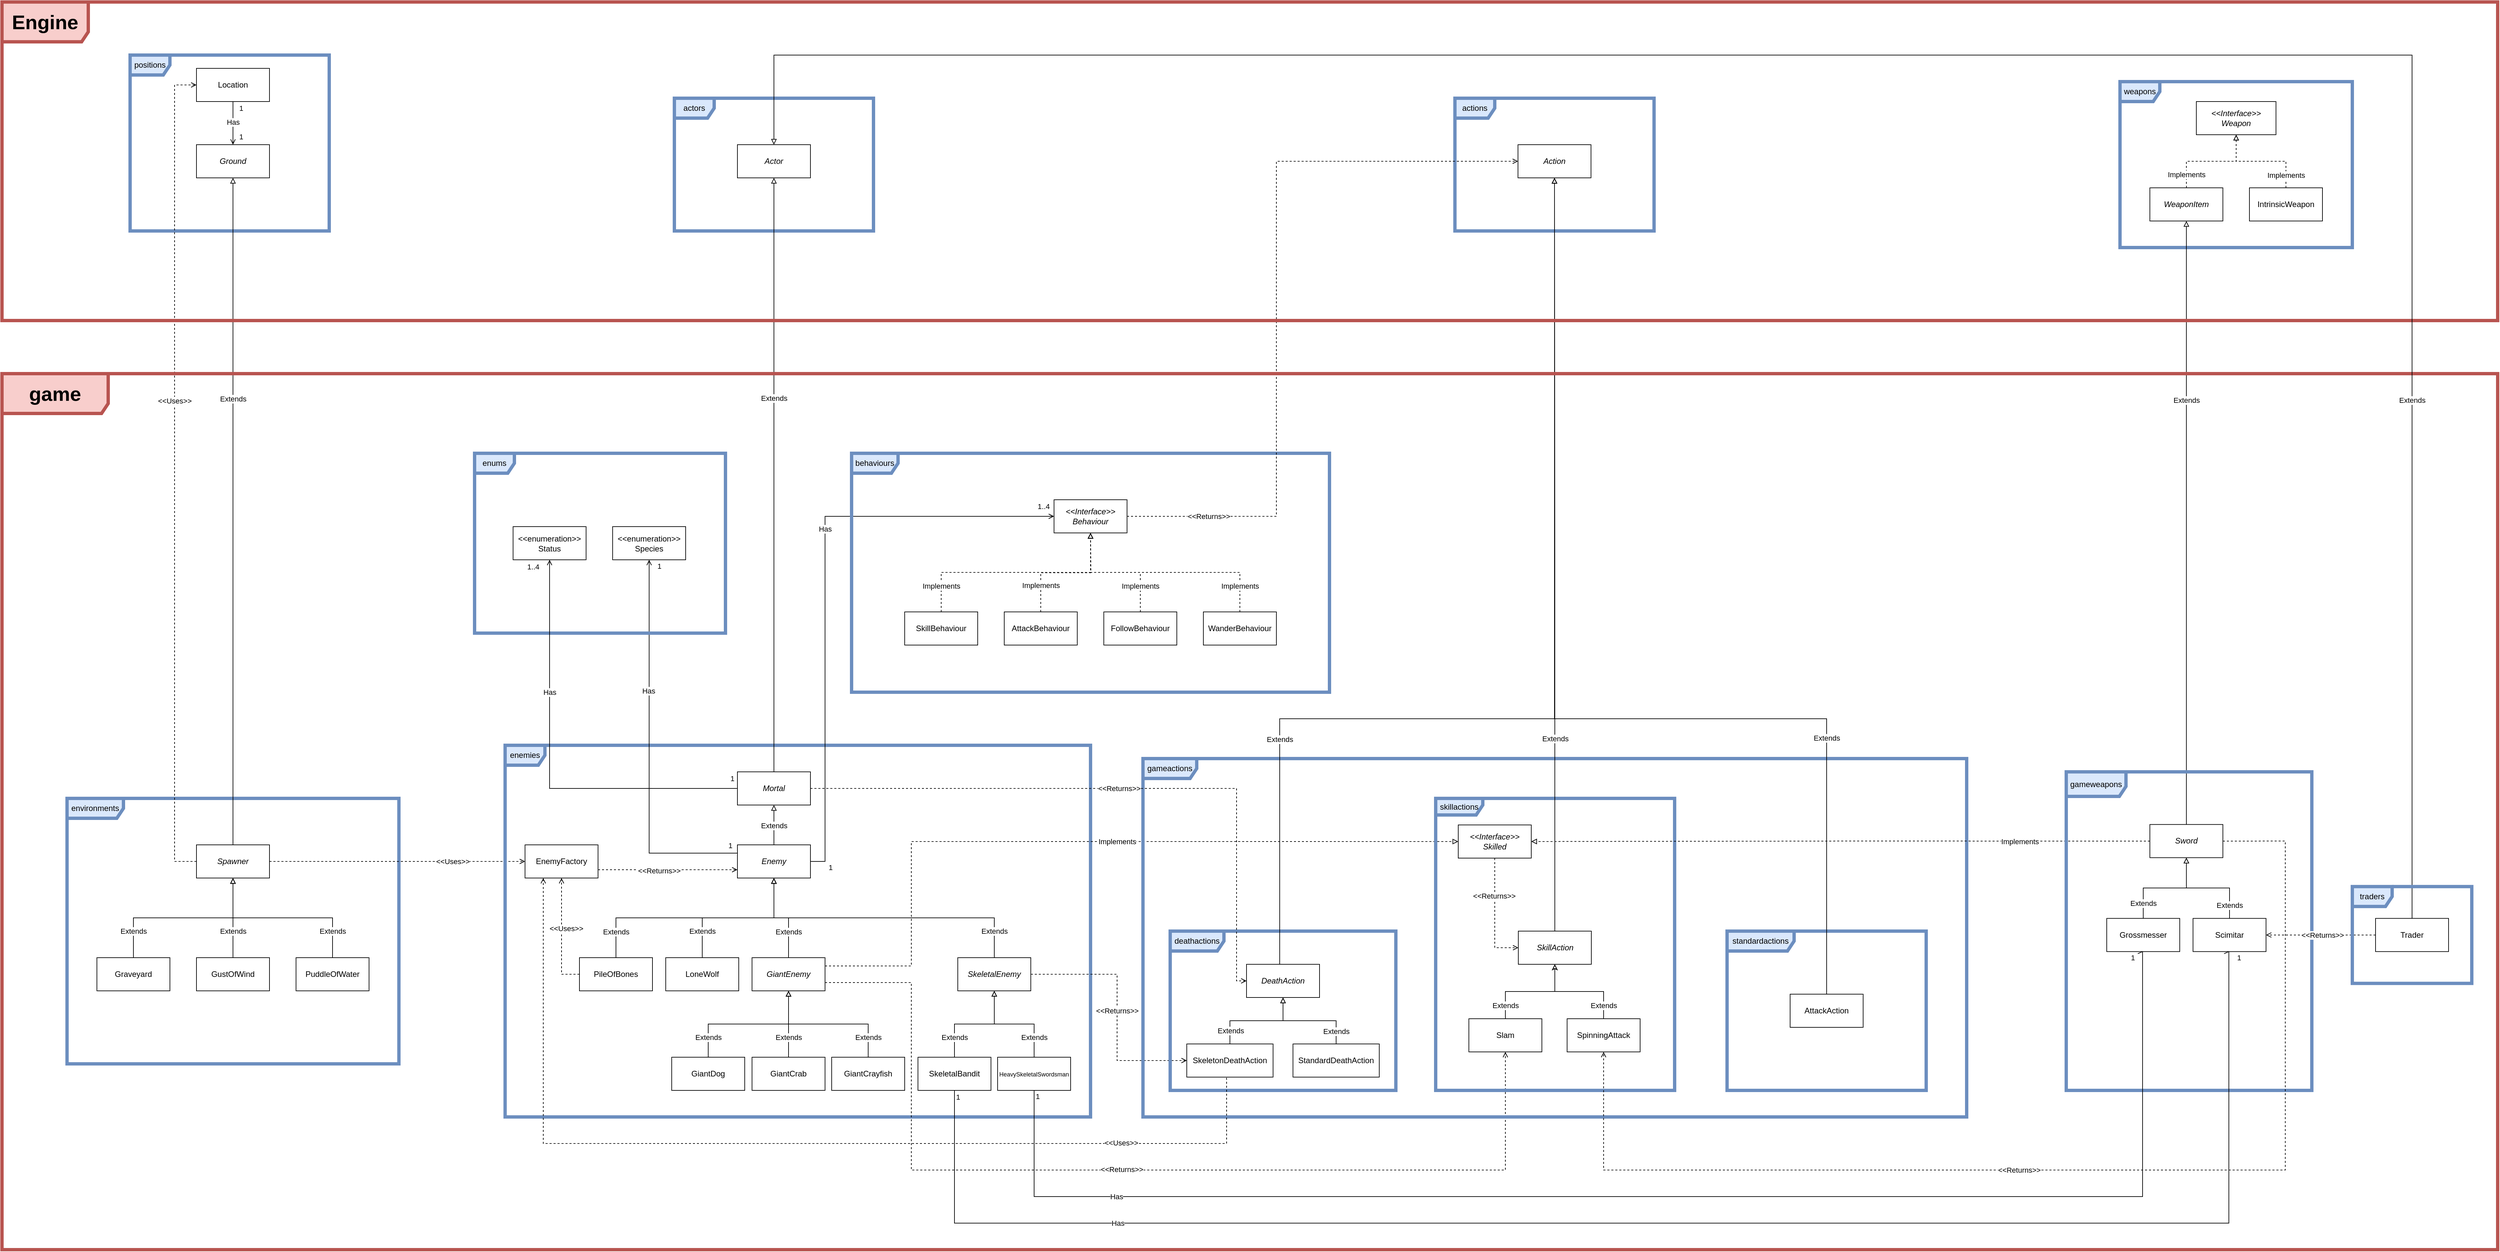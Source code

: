 <mxfile version="21.1.5" type="device">
  <diagram name="Page-1" id="rDroMqvgq4sp8sMrG8O2">
    <mxGraphModel dx="1836" dy="2000" grid="1" gridSize="10" guides="1" tooltips="1" connect="1" arrows="1" fold="1" page="1" pageScale="1" pageWidth="850" pageHeight="1100" math="0" shadow="0">
      <root>
        <mxCell id="0" />
        <mxCell id="1" parent="0" />
        <mxCell id="DVrZE9xDPVvh2_FHzCL8-2" value="positions" style="shape=umlFrame;whiteSpace=wrap;html=1;pointerEvents=0;fillColor=#dae8fc;strokeColor=#6c8ebf;strokeWidth=5;" parent="1" vertex="1">
          <mxGeometry x="353" y="-320" width="300" height="265" as="geometry" />
        </mxCell>
        <mxCell id="DVrZE9xDPVvh2_FHzCL8-3" value="&lt;i&gt;Ground&lt;/i&gt;" style="html=1;whiteSpace=wrap;" parent="1" vertex="1">
          <mxGeometry x="453" y="-185" width="110" height="50" as="geometry" />
        </mxCell>
        <mxCell id="DVrZE9xDPVvh2_FHzCL8-4" value="environments" style="shape=umlFrame;whiteSpace=wrap;html=1;pointerEvents=0;width=85;height=30;fillColor=#dae8fc;strokeColor=#6c8ebf;strokeWidth=5;" parent="1" vertex="1">
          <mxGeometry x="258" y="800" width="500" height="400" as="geometry" />
        </mxCell>
        <mxCell id="DVrZE9xDPVvh2_FHzCL8-19" style="edgeStyle=orthogonalEdgeStyle;rounded=0;orthogonalLoop=1;jettySize=auto;html=1;exitX=0.5;exitY=0;exitDx=0;exitDy=0;entryX=0.5;entryY=1;entryDx=0;entryDy=0;endArrow=block;endFill=0;" parent="1" source="DVrZE9xDPVvh2_FHzCL8-6" target="DVrZE9xDPVvh2_FHzCL8-3" edge="1">
          <mxGeometry relative="1" as="geometry" />
        </mxCell>
        <mxCell id="DVrZE9xDPVvh2_FHzCL8-20" value="Extends" style="edgeLabel;html=1;align=center;verticalAlign=middle;resizable=0;points=[];" parent="DVrZE9xDPVvh2_FHzCL8-19" vertex="1" connectable="0">
          <mxGeometry x="-0.098" y="1" relative="1" as="geometry">
            <mxPoint x="1" y="-219" as="offset" />
          </mxGeometry>
        </mxCell>
        <mxCell id="DVrZE9xDPVvh2_FHzCL8-43" style="edgeStyle=orthogonalEdgeStyle;rounded=0;orthogonalLoop=1;jettySize=auto;html=1;exitX=1;exitY=0.5;exitDx=0;exitDy=0;entryX=0;entryY=0.5;entryDx=0;entryDy=0;dashed=1;endArrow=open;endFill=0;" parent="1" source="DVrZE9xDPVvh2_FHzCL8-6" target="DVrZE9xDPVvh2_FHzCL8-41" edge="1">
          <mxGeometry relative="1" as="geometry" />
        </mxCell>
        <mxCell id="DVrZE9xDPVvh2_FHzCL8-48" value="&amp;lt;&amp;lt;Uses&amp;gt;&amp;gt;" style="edgeLabel;html=1;align=center;verticalAlign=middle;resizable=0;points=[];" parent="DVrZE9xDPVvh2_FHzCL8-43" vertex="1" connectable="0">
          <mxGeometry x="0.383" y="2" relative="1" as="geometry">
            <mxPoint x="10" y="2" as="offset" />
          </mxGeometry>
        </mxCell>
        <mxCell id="nA44q0fjmFgXWdIEp-3O-10" style="edgeStyle=orthogonalEdgeStyle;rounded=0;orthogonalLoop=1;jettySize=auto;html=1;exitX=0;exitY=0.5;exitDx=0;exitDy=0;entryX=0;entryY=0.5;entryDx=0;entryDy=0;dashed=1;endArrow=open;endFill=0;" parent="1" source="DVrZE9xDPVvh2_FHzCL8-6" target="nA44q0fjmFgXWdIEp-3O-5" edge="1">
          <mxGeometry relative="1" as="geometry">
            <Array as="points">
              <mxPoint x="420" y="895" />
              <mxPoint x="420" y="-275" />
            </Array>
          </mxGeometry>
        </mxCell>
        <mxCell id="nA44q0fjmFgXWdIEp-3O-11" value="&amp;lt;&amp;lt;Uses&amp;gt;&amp;gt;" style="edgeLabel;html=1;align=center;verticalAlign=middle;resizable=0;points=[];" parent="nA44q0fjmFgXWdIEp-3O-10" vertex="1" connectable="0">
          <mxGeometry x="0.177" y="-3" relative="1" as="geometry">
            <mxPoint x="-3" as="offset" />
          </mxGeometry>
        </mxCell>
        <mxCell id="DVrZE9xDPVvh2_FHzCL8-6" value="&lt;i&gt;Spawner&lt;/i&gt;" style="html=1;whiteSpace=wrap;" parent="1" vertex="1">
          <mxGeometry x="453" y="870" width="110" height="50" as="geometry" />
        </mxCell>
        <mxCell id="DVrZE9xDPVvh2_FHzCL8-13" style="edgeStyle=orthogonalEdgeStyle;rounded=0;orthogonalLoop=1;jettySize=auto;html=1;exitX=0.5;exitY=0;exitDx=0;exitDy=0;entryX=0.5;entryY=1;entryDx=0;entryDy=0;endArrow=block;endFill=0;" parent="1" source="DVrZE9xDPVvh2_FHzCL8-7" target="DVrZE9xDPVvh2_FHzCL8-6" edge="1">
          <mxGeometry relative="1" as="geometry" />
        </mxCell>
        <mxCell id="DVrZE9xDPVvh2_FHzCL8-16" value="Extends" style="edgeLabel;html=1;align=center;verticalAlign=middle;resizable=0;points=[];" parent="DVrZE9xDPVvh2_FHzCL8-13" vertex="1" connectable="0">
          <mxGeometry x="-0.703" relative="1" as="geometry">
            <mxPoint y="-22" as="offset" />
          </mxGeometry>
        </mxCell>
        <mxCell id="DVrZE9xDPVvh2_FHzCL8-7" value="GustOfWind" style="html=1;whiteSpace=wrap;" parent="1" vertex="1">
          <mxGeometry x="453" y="1040" width="110" height="50" as="geometry" />
        </mxCell>
        <mxCell id="DVrZE9xDPVvh2_FHzCL8-14" style="edgeStyle=orthogonalEdgeStyle;rounded=0;orthogonalLoop=1;jettySize=auto;html=1;exitX=0.5;exitY=0;exitDx=0;exitDy=0;entryX=0.5;entryY=1;entryDx=0;entryDy=0;endArrow=block;endFill=0;" parent="1" source="DVrZE9xDPVvh2_FHzCL8-8" target="DVrZE9xDPVvh2_FHzCL8-6" edge="1">
          <mxGeometry relative="1" as="geometry" />
        </mxCell>
        <mxCell id="DVrZE9xDPVvh2_FHzCL8-17" value="Extends" style="edgeLabel;html=1;align=center;verticalAlign=middle;resizable=0;points=[];" parent="DVrZE9xDPVvh2_FHzCL8-14" vertex="1" connectable="0">
          <mxGeometry x="-0.868" y="-1" relative="1" as="geometry">
            <mxPoint x="-1" y="-22" as="offset" />
          </mxGeometry>
        </mxCell>
        <mxCell id="DVrZE9xDPVvh2_FHzCL8-8" value="PuddleOfWater" style="html=1;whiteSpace=wrap;" parent="1" vertex="1">
          <mxGeometry x="603" y="1040" width="110" height="50" as="geometry" />
        </mxCell>
        <mxCell id="DVrZE9xDPVvh2_FHzCL8-12" style="edgeStyle=orthogonalEdgeStyle;rounded=0;orthogonalLoop=1;jettySize=auto;html=1;exitX=0.5;exitY=0;exitDx=0;exitDy=0;entryX=0.5;entryY=1;entryDx=0;entryDy=0;endArrow=block;endFill=0;" parent="1" source="DVrZE9xDPVvh2_FHzCL8-9" target="DVrZE9xDPVvh2_FHzCL8-6" edge="1">
          <mxGeometry relative="1" as="geometry" />
        </mxCell>
        <mxCell id="DVrZE9xDPVvh2_FHzCL8-18" value="Extends" style="edgeLabel;html=1;align=center;verticalAlign=middle;resizable=0;points=[];" parent="DVrZE9xDPVvh2_FHzCL8-12" vertex="1" connectable="0">
          <mxGeometry x="-0.885" y="2" relative="1" as="geometry">
            <mxPoint x="2" y="-25" as="offset" />
          </mxGeometry>
        </mxCell>
        <mxCell id="DVrZE9xDPVvh2_FHzCL8-9" value="Graveyard" style="html=1;whiteSpace=wrap;" parent="1" vertex="1">
          <mxGeometry x="303" y="1040" width="110" height="50" as="geometry" />
        </mxCell>
        <mxCell id="DVrZE9xDPVvh2_FHzCL8-21" value="actors" style="shape=umlFrame;whiteSpace=wrap;html=1;pointerEvents=0;fillColor=#dae8fc;strokeColor=#6c8ebf;strokeWidth=5;" parent="1" vertex="1">
          <mxGeometry x="1173" y="-255" width="300" height="200" as="geometry" />
        </mxCell>
        <mxCell id="DVrZE9xDPVvh2_FHzCL8-22" value="&lt;i&gt;Actor&lt;/i&gt;" style="html=1;whiteSpace=wrap;" parent="1" vertex="1">
          <mxGeometry x="1268" y="-185" width="110" height="50" as="geometry" />
        </mxCell>
        <mxCell id="DVrZE9xDPVvh2_FHzCL8-23" value="enemies" style="shape=umlFrame;whiteSpace=wrap;html=1;pointerEvents=0;fillColor=#dae8fc;strokeColor=#6c8ebf;strokeWidth=5;" parent="1" vertex="1">
          <mxGeometry x="918" y="720" width="882" height="560" as="geometry" />
        </mxCell>
        <mxCell id="DVrZE9xDPVvh2_FHzCL8-39" style="edgeStyle=orthogonalEdgeStyle;rounded=0;orthogonalLoop=1;jettySize=auto;html=1;exitX=0.5;exitY=0;exitDx=0;exitDy=0;entryX=0.5;entryY=1;entryDx=0;entryDy=0;endArrow=block;endFill=0;" parent="1" source="SioX63HxhcE3thEykoqD-6" target="DVrZE9xDPVvh2_FHzCL8-22" edge="1">
          <mxGeometry relative="1" as="geometry" />
        </mxCell>
        <mxCell id="DVrZE9xDPVvh2_FHzCL8-40" value="Extends" style="edgeLabel;html=1;align=center;verticalAlign=middle;resizable=0;points=[];" parent="DVrZE9xDPVvh2_FHzCL8-39" vertex="1" connectable="0">
          <mxGeometry x="-0.083" y="-1" relative="1" as="geometry">
            <mxPoint x="-1" y="-153" as="offset" />
          </mxGeometry>
        </mxCell>
        <mxCell id="DVrZE9xDPVvh2_FHzCL8-74" style="edgeStyle=orthogonalEdgeStyle;rounded=0;orthogonalLoop=1;jettySize=auto;html=1;exitX=1;exitY=0.5;exitDx=0;exitDy=0;entryX=0;entryY=0.5;entryDx=0;entryDy=0;endArrow=open;endFill=0;" parent="1" source="DVrZE9xDPVvh2_FHzCL8-24" target="DVrZE9xDPVvh2_FHzCL8-62" edge="1">
          <mxGeometry relative="1" as="geometry">
            <Array as="points">
              <mxPoint x="1400" y="895" />
              <mxPoint x="1400" y="375" />
            </Array>
          </mxGeometry>
        </mxCell>
        <mxCell id="DVrZE9xDPVvh2_FHzCL8-75" value="Has" style="edgeLabel;html=1;align=center;verticalAlign=middle;resizable=0;points=[];" parent="DVrZE9xDPVvh2_FHzCL8-74" vertex="1" connectable="0">
          <mxGeometry x="0.185" y="2" relative="1" as="geometry">
            <mxPoint x="2" y="2" as="offset" />
          </mxGeometry>
        </mxCell>
        <mxCell id="DVrZE9xDPVvh2_FHzCL8-76" value="1" style="edgeLabel;html=1;align=center;verticalAlign=middle;resizable=0;points=[];" parent="DVrZE9xDPVvh2_FHzCL8-74" vertex="1" connectable="0">
          <mxGeometry x="-0.955" relative="1" as="geometry">
            <mxPoint x="10" y="9" as="offset" />
          </mxGeometry>
        </mxCell>
        <mxCell id="DVrZE9xDPVvh2_FHzCL8-77" value="1..4" style="edgeLabel;html=1;align=center;verticalAlign=middle;resizable=0;points=[];" parent="DVrZE9xDPVvh2_FHzCL8-74" vertex="1" connectable="0">
          <mxGeometry x="0.931" relative="1" as="geometry">
            <mxPoint x="14" y="-15" as="offset" />
          </mxGeometry>
        </mxCell>
        <mxCell id="SioX63HxhcE3thEykoqD-9" style="edgeStyle=orthogonalEdgeStyle;rounded=0;orthogonalLoop=1;jettySize=auto;html=1;exitX=0.5;exitY=0;exitDx=0;exitDy=0;entryX=0.5;entryY=1;entryDx=0;entryDy=0;endArrow=block;endFill=0;" edge="1" parent="1" source="DVrZE9xDPVvh2_FHzCL8-24" target="SioX63HxhcE3thEykoqD-6">
          <mxGeometry relative="1" as="geometry" />
        </mxCell>
        <mxCell id="SioX63HxhcE3thEykoqD-10" value="Extends" style="edgeLabel;html=1;align=center;verticalAlign=middle;resizable=0;points=[];" vertex="1" connectable="0" parent="SioX63HxhcE3thEykoqD-9">
          <mxGeometry x="-0.287" y="1" relative="1" as="geometry">
            <mxPoint x="1" y="-8" as="offset" />
          </mxGeometry>
        </mxCell>
        <mxCell id="SioX63HxhcE3thEykoqD-12" style="edgeStyle=orthogonalEdgeStyle;rounded=0;orthogonalLoop=1;jettySize=auto;html=1;exitX=0;exitY=0.25;exitDx=0;exitDy=0;entryX=0.5;entryY=1;entryDx=0;entryDy=0;endArrow=open;endFill=0;" edge="1" parent="1" source="DVrZE9xDPVvh2_FHzCL8-24" target="DVrZE9xDPVvh2_FHzCL8-150">
          <mxGeometry relative="1" as="geometry" />
        </mxCell>
        <mxCell id="SioX63HxhcE3thEykoqD-14" value="Has" style="edgeLabel;html=1;align=center;verticalAlign=middle;resizable=0;points=[];" vertex="1" connectable="0" parent="SioX63HxhcE3thEykoqD-12">
          <mxGeometry x="0.313" y="1" relative="1" as="geometry">
            <mxPoint as="offset" />
          </mxGeometry>
        </mxCell>
        <mxCell id="SioX63HxhcE3thEykoqD-18" value="1" style="edgeLabel;html=1;align=center;verticalAlign=middle;resizable=0;points=[];" vertex="1" connectable="0" parent="SioX63HxhcE3thEykoqD-12">
          <mxGeometry x="-0.962" y="-2" relative="1" as="geometry">
            <mxPoint y="-10" as="offset" />
          </mxGeometry>
        </mxCell>
        <mxCell id="SioX63HxhcE3thEykoqD-23" value="1" style="edgeLabel;html=1;align=center;verticalAlign=middle;resizable=0;points=[];" vertex="1" connectable="0" parent="SioX63HxhcE3thEykoqD-12">
          <mxGeometry x="0.957" y="-1" relative="1" as="geometry">
            <mxPoint x="14" y="-3" as="offset" />
          </mxGeometry>
        </mxCell>
        <mxCell id="DVrZE9xDPVvh2_FHzCL8-24" value="&lt;i&gt;Enemy&lt;/i&gt;" style="html=1;whiteSpace=wrap;" parent="1" vertex="1">
          <mxGeometry x="1268" y="870" width="110" height="50" as="geometry" />
        </mxCell>
        <mxCell id="DVrZE9xDPVvh2_FHzCL8-33" style="edgeStyle=orthogonalEdgeStyle;rounded=0;orthogonalLoop=1;jettySize=auto;html=1;exitX=0.5;exitY=0;exitDx=0;exitDy=0;endArrow=block;endFill=0;" parent="1" source="DVrZE9xDPVvh2_FHzCL8-25" target="DVrZE9xDPVvh2_FHzCL8-24" edge="1">
          <mxGeometry relative="1" as="geometry" />
        </mxCell>
        <mxCell id="DVrZE9xDPVvh2_FHzCL8-37" value="Extends" style="edgeLabel;html=1;align=center;verticalAlign=middle;resizable=0;points=[];" parent="DVrZE9xDPVvh2_FHzCL8-33" vertex="1" connectable="0">
          <mxGeometry x="-0.864" y="-1" relative="1" as="geometry">
            <mxPoint x="-1" y="-30" as="offset" />
          </mxGeometry>
        </mxCell>
        <mxCell id="DVrZE9xDPVvh2_FHzCL8-118" style="edgeStyle=orthogonalEdgeStyle;rounded=0;orthogonalLoop=1;jettySize=auto;html=1;endArrow=open;endFill=0;dashed=1;entryX=0.5;entryY=1;entryDx=0;entryDy=0;exitX=1;exitY=0.75;exitDx=0;exitDy=0;" parent="1" source="DVrZE9xDPVvh2_FHzCL8-25" target="DVrZE9xDPVvh2_FHzCL8-102" edge="1">
          <mxGeometry relative="1" as="geometry">
            <Array as="points">
              <mxPoint x="1530" y="1078" />
              <mxPoint x="1530" y="1360" />
              <mxPoint x="2425" y="1360" />
            </Array>
            <mxPoint x="1420" y="1065" as="sourcePoint" />
          </mxGeometry>
        </mxCell>
        <mxCell id="DVrZE9xDPVvh2_FHzCL8-119" value="&amp;lt;&amp;lt;Returns&amp;gt;&amp;gt;" style="edgeLabel;html=1;align=center;verticalAlign=middle;resizable=0;points=[];" parent="DVrZE9xDPVvh2_FHzCL8-118" vertex="1" connectable="0">
          <mxGeometry x="-0.12" y="-3" relative="1" as="geometry">
            <mxPoint x="76" y="-4" as="offset" />
          </mxGeometry>
        </mxCell>
        <mxCell id="GvI2FiEt4xrr71h0F2b2-49" style="edgeStyle=orthogonalEdgeStyle;rounded=0;orthogonalLoop=1;jettySize=auto;html=1;exitX=1;exitY=0.25;exitDx=0;exitDy=0;dashed=1;endArrow=block;endFill=0;entryX=0;entryY=0.5;entryDx=0;entryDy=0;" parent="1" source="DVrZE9xDPVvh2_FHzCL8-25" target="nA44q0fjmFgXWdIEp-3O-13" edge="1">
          <mxGeometry relative="1" as="geometry">
            <Array as="points">
              <mxPoint x="1530" y="1053" />
              <mxPoint x="1530" y="865" />
            </Array>
            <mxPoint x="2340" y="860" as="targetPoint" />
          </mxGeometry>
        </mxCell>
        <mxCell id="GvI2FiEt4xrr71h0F2b2-50" value="Implements" style="edgeLabel;html=1;align=center;verticalAlign=middle;resizable=0;points=[];" parent="GvI2FiEt4xrr71h0F2b2-49" vertex="1" connectable="0">
          <mxGeometry x="0.096" y="-3" relative="1" as="geometry">
            <mxPoint x="2" y="-3" as="offset" />
          </mxGeometry>
        </mxCell>
        <mxCell id="DVrZE9xDPVvh2_FHzCL8-25" value="&lt;i&gt;GiantEnemy&lt;/i&gt;" style="html=1;whiteSpace=wrap;" parent="1" vertex="1">
          <mxGeometry x="1290" y="1040" width="110" height="50" as="geometry" />
        </mxCell>
        <mxCell id="DVrZE9xDPVvh2_FHzCL8-34" style="edgeStyle=orthogonalEdgeStyle;rounded=0;orthogonalLoop=1;jettySize=auto;html=1;exitX=0.5;exitY=0;exitDx=0;exitDy=0;entryX=0.5;entryY=1;entryDx=0;entryDy=0;endArrow=block;endFill=0;" parent="1" source="DVrZE9xDPVvh2_FHzCL8-26" target="DVrZE9xDPVvh2_FHzCL8-24" edge="1">
          <mxGeometry relative="1" as="geometry" />
        </mxCell>
        <mxCell id="DVrZE9xDPVvh2_FHzCL8-38" value="Extends" style="edgeLabel;html=1;align=center;verticalAlign=middle;resizable=0;points=[];" parent="DVrZE9xDPVvh2_FHzCL8-34" vertex="1" connectable="0">
          <mxGeometry x="-0.899" y="2" relative="1" as="geometry">
            <mxPoint x="2" y="-17" as="offset" />
          </mxGeometry>
        </mxCell>
        <mxCell id="nA44q0fjmFgXWdIEp-3O-25" style="edgeStyle=orthogonalEdgeStyle;rounded=0;orthogonalLoop=1;jettySize=auto;html=1;exitX=1;exitY=0.5;exitDx=0;exitDy=0;entryX=0;entryY=0.5;entryDx=0;entryDy=0;dashed=1;endArrow=open;endFill=0;" parent="1" source="DVrZE9xDPVvh2_FHzCL8-26" target="DVrZE9xDPVvh2_FHzCL8-107" edge="1">
          <mxGeometry relative="1" as="geometry">
            <Array as="points">
              <mxPoint x="1840" y="1065" />
              <mxPoint x="1840" y="1195" />
            </Array>
          </mxGeometry>
        </mxCell>
        <mxCell id="nA44q0fjmFgXWdIEp-3O-27" value="&amp;lt;&amp;lt;Returns&amp;gt;&amp;gt;" style="edgeLabel;html=1;align=center;verticalAlign=middle;resizable=0;points=[];" parent="nA44q0fjmFgXWdIEp-3O-25" vertex="1" connectable="0">
          <mxGeometry x="-0.063" y="1" relative="1" as="geometry">
            <mxPoint x="-1" y="14" as="offset" />
          </mxGeometry>
        </mxCell>
        <mxCell id="DVrZE9xDPVvh2_FHzCL8-26" value="&lt;i&gt;SkeletalEnemy&lt;/i&gt;" style="html=1;whiteSpace=wrap;" parent="1" vertex="1">
          <mxGeometry x="1600" y="1040" width="110" height="50" as="geometry" />
        </mxCell>
        <mxCell id="DVrZE9xDPVvh2_FHzCL8-32" style="edgeStyle=orthogonalEdgeStyle;rounded=0;orthogonalLoop=1;jettySize=auto;html=1;exitX=0.5;exitY=0;exitDx=0;exitDy=0;endArrow=block;endFill=0;" parent="1" source="DVrZE9xDPVvh2_FHzCL8-27" target="DVrZE9xDPVvh2_FHzCL8-24" edge="1">
          <mxGeometry relative="1" as="geometry" />
        </mxCell>
        <mxCell id="DVrZE9xDPVvh2_FHzCL8-36" value="Extends" style="edgeLabel;html=1;align=center;verticalAlign=middle;resizable=0;points=[];" parent="DVrZE9xDPVvh2_FHzCL8-32" vertex="1" connectable="0">
          <mxGeometry x="-0.888" relative="1" as="geometry">
            <mxPoint y="-27" as="offset" />
          </mxGeometry>
        </mxCell>
        <mxCell id="DVrZE9xDPVvh2_FHzCL8-27" value="LoneWolf" style="html=1;whiteSpace=wrap;" parent="1" vertex="1">
          <mxGeometry x="1160" y="1040" width="110" height="50" as="geometry" />
        </mxCell>
        <mxCell id="DVrZE9xDPVvh2_FHzCL8-31" style="edgeStyle=orthogonalEdgeStyle;rounded=0;orthogonalLoop=1;jettySize=auto;html=1;exitX=0.5;exitY=0;exitDx=0;exitDy=0;entryX=0.5;entryY=1;entryDx=0;entryDy=0;endArrow=block;endFill=0;" parent="1" source="DVrZE9xDPVvh2_FHzCL8-28" target="DVrZE9xDPVvh2_FHzCL8-24" edge="1">
          <mxGeometry relative="1" as="geometry" />
        </mxCell>
        <mxCell id="DVrZE9xDPVvh2_FHzCL8-35" value="Extends" style="edgeLabel;html=1;align=center;verticalAlign=middle;resizable=0;points=[];" parent="DVrZE9xDPVvh2_FHzCL8-31" vertex="1" connectable="0">
          <mxGeometry x="-0.907" y="1" relative="1" as="geometry">
            <mxPoint x="1" y="-23" as="offset" />
          </mxGeometry>
        </mxCell>
        <mxCell id="DVrZE9xDPVvh2_FHzCL8-42" style="edgeStyle=orthogonalEdgeStyle;rounded=0;orthogonalLoop=1;jettySize=auto;html=1;exitX=0;exitY=0.5;exitDx=0;exitDy=0;dashed=1;endArrow=open;endFill=0;" parent="1" source="DVrZE9xDPVvh2_FHzCL8-28" target="DVrZE9xDPVvh2_FHzCL8-41" edge="1">
          <mxGeometry relative="1" as="geometry" />
        </mxCell>
        <mxCell id="DVrZE9xDPVvh2_FHzCL8-46" value="&amp;lt;&amp;lt;Uses&amp;gt;&amp;gt;" style="edgeLabel;html=1;align=center;verticalAlign=middle;resizable=0;points=[];" parent="DVrZE9xDPVvh2_FHzCL8-42" vertex="1" connectable="0">
          <mxGeometry x="0.091" relative="1" as="geometry">
            <mxPoint x="7" y="-2" as="offset" />
          </mxGeometry>
        </mxCell>
        <mxCell id="DVrZE9xDPVvh2_FHzCL8-28" value="PileOfBones" style="html=1;whiteSpace=wrap;" parent="1" vertex="1">
          <mxGeometry x="1030" y="1040" width="110" height="50" as="geometry" />
        </mxCell>
        <mxCell id="DVrZE9xDPVvh2_FHzCL8-44" style="edgeStyle=orthogonalEdgeStyle;rounded=0;orthogonalLoop=1;jettySize=auto;html=1;exitX=1;exitY=0.75;exitDx=0;exitDy=0;entryX=0;entryY=0.75;entryDx=0;entryDy=0;dashed=1;endArrow=open;endFill=0;" parent="1" source="DVrZE9xDPVvh2_FHzCL8-41" target="DVrZE9xDPVvh2_FHzCL8-24" edge="1">
          <mxGeometry relative="1" as="geometry">
            <Array as="points">
              <mxPoint x="1200" y="908" />
              <mxPoint x="1200" y="908" />
            </Array>
          </mxGeometry>
        </mxCell>
        <mxCell id="DVrZE9xDPVvh2_FHzCL8-47" value="&amp;lt;&amp;lt;Returns&amp;gt;&amp;gt;" style="edgeLabel;html=1;align=center;verticalAlign=middle;resizable=0;points=[];" parent="DVrZE9xDPVvh2_FHzCL8-44" vertex="1" connectable="0">
          <mxGeometry x="-0.127" y="-1" relative="1" as="geometry">
            <mxPoint as="offset" />
          </mxGeometry>
        </mxCell>
        <mxCell id="DVrZE9xDPVvh2_FHzCL8-41" value="EnemyFactory" style="html=1;whiteSpace=wrap;" parent="1" vertex="1">
          <mxGeometry x="948" y="870" width="110" height="50" as="geometry" />
        </mxCell>
        <mxCell id="DVrZE9xDPVvh2_FHzCL8-54" value="actions" style="shape=umlFrame;whiteSpace=wrap;html=1;pointerEvents=0;fillColor=#dae8fc;strokeColor=#6c8ebf;strokeWidth=5;" parent="1" vertex="1">
          <mxGeometry x="2349" y="-255" width="300" height="200" as="geometry" />
        </mxCell>
        <mxCell id="DVrZE9xDPVvh2_FHzCL8-55" value="gameactions" style="shape=umlFrame;whiteSpace=wrap;html=1;pointerEvents=0;width=81;height=30;fillColor=#dae8fc;strokeColor=#6c8ebf;strokeWidth=5;" parent="1" vertex="1">
          <mxGeometry x="1879" y="740" width="1241" height="540" as="geometry" />
        </mxCell>
        <mxCell id="DVrZE9xDPVvh2_FHzCL8-56" value="&lt;i&gt;Action&lt;/i&gt;" style="html=1;whiteSpace=wrap;" parent="1" vertex="1">
          <mxGeometry x="2444" y="-185" width="110" height="50" as="geometry" />
        </mxCell>
        <mxCell id="DVrZE9xDPVvh2_FHzCL8-57" value="behaviours" style="shape=umlFrame;whiteSpace=wrap;html=1;pointerEvents=0;width=70;height=30;fillColor=#dae8fc;strokeColor=#6c8ebf;strokeWidth=5;" parent="1" vertex="1">
          <mxGeometry x="1440" y="280" width="720" height="360" as="geometry" />
        </mxCell>
        <mxCell id="DVrZE9xDPVvh2_FHzCL8-64" style="edgeStyle=orthogonalEdgeStyle;rounded=0;orthogonalLoop=1;jettySize=auto;html=1;exitX=0.5;exitY=0;exitDx=0;exitDy=0;dashed=1;endArrow=block;endFill=0;" parent="1" source="DVrZE9xDPVvh2_FHzCL8-58" edge="1">
          <mxGeometry relative="1" as="geometry">
            <mxPoint x="1800" y="400" as="targetPoint" />
          </mxGeometry>
        </mxCell>
        <mxCell id="DVrZE9xDPVvh2_FHzCL8-68" value="Implements" style="edgeLabel;html=1;align=center;verticalAlign=middle;resizable=0;points=[];" parent="DVrZE9xDPVvh2_FHzCL8-64" vertex="1" connectable="0">
          <mxGeometry x="-0.827" relative="1" as="geometry">
            <mxPoint y="-23" as="offset" />
          </mxGeometry>
        </mxCell>
        <mxCell id="DVrZE9xDPVvh2_FHzCL8-58" value="AttackBehaviour" style="html=1;whiteSpace=wrap;" parent="1" vertex="1">
          <mxGeometry x="1670" y="519" width="110" height="50" as="geometry" />
        </mxCell>
        <mxCell id="DVrZE9xDPVvh2_FHzCL8-65" style="edgeStyle=orthogonalEdgeStyle;rounded=0;orthogonalLoop=1;jettySize=auto;html=1;exitX=0.5;exitY=0;exitDx=0;exitDy=0;entryX=0.5;entryY=1;entryDx=0;entryDy=0;dashed=1;endArrow=block;endFill=0;" parent="1" source="DVrZE9xDPVvh2_FHzCL8-59" target="DVrZE9xDPVvh2_FHzCL8-62" edge="1">
          <mxGeometry relative="1" as="geometry" />
        </mxCell>
        <mxCell id="DVrZE9xDPVvh2_FHzCL8-69" value="Implements" style="edgeLabel;html=1;align=center;verticalAlign=middle;resizable=0;points=[];" parent="DVrZE9xDPVvh2_FHzCL8-65" vertex="1" connectable="0">
          <mxGeometry x="-0.839" y="1" relative="1" as="geometry">
            <mxPoint x="1" y="-24" as="offset" />
          </mxGeometry>
        </mxCell>
        <mxCell id="DVrZE9xDPVvh2_FHzCL8-59" value="FollowBehaviour" style="html=1;whiteSpace=wrap;" parent="1" vertex="1">
          <mxGeometry x="1820" y="519" width="110" height="50" as="geometry" />
        </mxCell>
        <mxCell id="DVrZE9xDPVvh2_FHzCL8-66" style="edgeStyle=orthogonalEdgeStyle;rounded=0;orthogonalLoop=1;jettySize=auto;html=1;exitX=0.5;exitY=0;exitDx=0;exitDy=0;entryX=0.5;entryY=1;entryDx=0;entryDy=0;dashed=1;endArrow=block;endFill=0;" parent="1" source="DVrZE9xDPVvh2_FHzCL8-60" target="DVrZE9xDPVvh2_FHzCL8-62" edge="1">
          <mxGeometry relative="1" as="geometry" />
        </mxCell>
        <mxCell id="DVrZE9xDPVvh2_FHzCL8-71" value="Implements" style="edgeLabel;html=1;align=center;verticalAlign=middle;resizable=0;points=[];" parent="DVrZE9xDPVvh2_FHzCL8-66" vertex="1" connectable="0">
          <mxGeometry x="-0.909" y="2" relative="1" as="geometry">
            <mxPoint x="2" y="-24" as="offset" />
          </mxGeometry>
        </mxCell>
        <mxCell id="DVrZE9xDPVvh2_FHzCL8-60" value="WanderBehaviour" style="html=1;whiteSpace=wrap;" parent="1" vertex="1">
          <mxGeometry x="1970" y="519" width="110" height="50" as="geometry" />
        </mxCell>
        <mxCell id="DVrZE9xDPVvh2_FHzCL8-63" style="edgeStyle=orthogonalEdgeStyle;rounded=0;orthogonalLoop=1;jettySize=auto;html=1;exitX=0.5;exitY=0;exitDx=0;exitDy=0;entryX=0.5;entryY=1;entryDx=0;entryDy=0;dashed=1;endArrow=block;endFill=0;" parent="1" source="DVrZE9xDPVvh2_FHzCL8-61" target="DVrZE9xDPVvh2_FHzCL8-62" edge="1">
          <mxGeometry relative="1" as="geometry" />
        </mxCell>
        <mxCell id="DVrZE9xDPVvh2_FHzCL8-67" value="Implements" style="edgeLabel;html=1;align=center;verticalAlign=middle;resizable=0;points=[];" parent="DVrZE9xDPVvh2_FHzCL8-63" vertex="1" connectable="0">
          <mxGeometry x="-0.895" y="1" relative="1" as="geometry">
            <mxPoint x="1" y="-21" as="offset" />
          </mxGeometry>
        </mxCell>
        <mxCell id="DVrZE9xDPVvh2_FHzCL8-61" value="SkillBehaviour" style="html=1;whiteSpace=wrap;" parent="1" vertex="1">
          <mxGeometry x="1520" y="519" width="110" height="50" as="geometry" />
        </mxCell>
        <mxCell id="DVrZE9xDPVvh2_FHzCL8-78" style="edgeStyle=orthogonalEdgeStyle;rounded=0;orthogonalLoop=1;jettySize=auto;html=1;dashed=1;endArrow=open;endFill=0;exitX=1;exitY=0.5;exitDx=0;exitDy=0;entryX=0;entryY=0.5;entryDx=0;entryDy=0;" parent="1" source="DVrZE9xDPVvh2_FHzCL8-62" target="DVrZE9xDPVvh2_FHzCL8-56" edge="1">
          <mxGeometry relative="1" as="geometry">
            <mxPoint x="2444" y="-160" as="targetPoint" />
            <Array as="points">
              <mxPoint x="2080" y="375" />
              <mxPoint x="2080" y="-160" />
            </Array>
          </mxGeometry>
        </mxCell>
        <mxCell id="DVrZE9xDPVvh2_FHzCL8-80" value="&amp;lt;&amp;lt;Returns&amp;gt;&amp;gt;" style="edgeLabel;html=1;align=center;verticalAlign=middle;resizable=0;points=[];" parent="DVrZE9xDPVvh2_FHzCL8-78" vertex="1" connectable="0">
          <mxGeometry x="-0.743" y="-1" relative="1" as="geometry">
            <mxPoint x="-22" y="-1" as="offset" />
          </mxGeometry>
        </mxCell>
        <mxCell id="DVrZE9xDPVvh2_FHzCL8-62" value="&lt;i&gt;&amp;lt;&amp;lt;Interface&amp;gt;&amp;gt;&lt;br&gt;Behaviour&lt;br&gt;&lt;/i&gt;" style="html=1;whiteSpace=wrap;" parent="1" vertex="1">
          <mxGeometry x="1745" y="350" width="110" height="50" as="geometry" />
        </mxCell>
        <mxCell id="DVrZE9xDPVvh2_FHzCL8-81" value="standardactions" style="shape=umlFrame;whiteSpace=wrap;html=1;pointerEvents=0;width=101;height=30;fillColor=#dae8fc;strokeColor=#6c8ebf;strokeWidth=5;" parent="1" vertex="1">
          <mxGeometry x="2759" y="1000" width="300" height="240" as="geometry" />
        </mxCell>
        <mxCell id="DVrZE9xDPVvh2_FHzCL8-82" value="skillactions" style="shape=umlFrame;whiteSpace=wrap;html=1;pointerEvents=0;width=71;height=25;fillColor=#dae8fc;strokeColor=#6c8ebf;strokeWidth=5;" parent="1" vertex="1">
          <mxGeometry x="2320" y="800" width="360" height="440" as="geometry" />
        </mxCell>
        <mxCell id="DVrZE9xDPVvh2_FHzCL8-83" value="deathactions" style="shape=umlFrame;whiteSpace=wrap;html=1;pointerEvents=0;width=81;height=30;fillColor=#dae8fc;strokeColor=#6c8ebf;strokeWidth=5;" parent="1" vertex="1">
          <mxGeometry x="1920" y="1000" width="340" height="240" as="geometry" />
        </mxCell>
        <mxCell id="DVrZE9xDPVvh2_FHzCL8-92" style="edgeStyle=orthogonalEdgeStyle;rounded=0;orthogonalLoop=1;jettySize=auto;html=1;exitX=0.5;exitY=0;exitDx=0;exitDy=0;entryX=0.5;entryY=1;entryDx=0;entryDy=0;endArrow=block;endFill=0;" parent="1" source="DVrZE9xDPVvh2_FHzCL8-84" target="DVrZE9xDPVvh2_FHzCL8-56" edge="1">
          <mxGeometry relative="1" as="geometry">
            <mxPoint x="2640" y="177.333" as="targetPoint" />
          </mxGeometry>
        </mxCell>
        <mxCell id="DVrZE9xDPVvh2_FHzCL8-95" value="Extends" style="edgeLabel;html=1;align=center;verticalAlign=middle;resizable=0;points=[];" parent="DVrZE9xDPVvh2_FHzCL8-92" vertex="1" connectable="0">
          <mxGeometry x="-0.697" y="4" relative="1" as="geometry">
            <mxPoint x="4" y="-118" as="offset" />
          </mxGeometry>
        </mxCell>
        <mxCell id="DVrZE9xDPVvh2_FHzCL8-84" value="&lt;i&gt;SkillAction&lt;/i&gt;" style="html=1;whiteSpace=wrap;" parent="1" vertex="1">
          <mxGeometry x="2444.5" y="1000" width="110" height="50" as="geometry" />
        </mxCell>
        <mxCell id="DVrZE9xDPVvh2_FHzCL8-91" style="edgeStyle=orthogonalEdgeStyle;rounded=0;orthogonalLoop=1;jettySize=auto;html=1;exitX=0.5;exitY=0;exitDx=0;exitDy=0;entryX=0.5;entryY=1;entryDx=0;entryDy=0;endArrow=block;endFill=0;" parent="1" source="DVrZE9xDPVvh2_FHzCL8-86" target="DVrZE9xDPVvh2_FHzCL8-56" edge="1">
          <mxGeometry relative="1" as="geometry">
            <Array as="points">
              <mxPoint x="2085" y="680" />
              <mxPoint x="2499" y="680" />
            </Array>
          </mxGeometry>
        </mxCell>
        <mxCell id="DVrZE9xDPVvh2_FHzCL8-94" value="Extends" style="edgeLabel;html=1;align=center;verticalAlign=middle;resizable=0;points=[];" parent="DVrZE9xDPVvh2_FHzCL8-91" vertex="1" connectable="0">
          <mxGeometry x="-0.576" y="4" relative="1" as="geometry">
            <mxPoint x="4" y="-4" as="offset" />
          </mxGeometry>
        </mxCell>
        <mxCell id="DVrZE9xDPVvh2_FHzCL8-86" value="&lt;i&gt;DeathAction&lt;/i&gt;" style="html=1;whiteSpace=wrap;" parent="1" vertex="1">
          <mxGeometry x="2035" y="1050" width="110" height="50" as="geometry" />
        </mxCell>
        <mxCell id="DVrZE9xDPVvh2_FHzCL8-93" style="edgeStyle=orthogonalEdgeStyle;rounded=0;orthogonalLoop=1;jettySize=auto;html=1;exitX=0.5;exitY=0;exitDx=0;exitDy=0;entryX=0.5;entryY=1;entryDx=0;entryDy=0;endArrow=block;endFill=0;" parent="1" source="DVrZE9xDPVvh2_FHzCL8-90" target="DVrZE9xDPVvh2_FHzCL8-56" edge="1">
          <mxGeometry relative="1" as="geometry">
            <mxPoint x="2660" y="130" as="targetPoint" />
            <Array as="points">
              <mxPoint x="2909" y="680" />
              <mxPoint x="2499" y="680" />
            </Array>
          </mxGeometry>
        </mxCell>
        <mxCell id="DVrZE9xDPVvh2_FHzCL8-96" value="Extends" style="edgeLabel;html=1;align=center;verticalAlign=middle;resizable=0;points=[];" parent="DVrZE9xDPVvh2_FHzCL8-93" vertex="1" connectable="0">
          <mxGeometry x="-0.579" y="-4" relative="1" as="geometry">
            <mxPoint x="-4" y="-41" as="offset" />
          </mxGeometry>
        </mxCell>
        <mxCell id="DVrZE9xDPVvh2_FHzCL8-90" value="AttackAction" style="html=1;whiteSpace=wrap;" parent="1" vertex="1">
          <mxGeometry x="2854" y="1095" width="110" height="50" as="geometry" />
        </mxCell>
        <mxCell id="DVrZE9xDPVvh2_FHzCL8-104" style="edgeStyle=orthogonalEdgeStyle;rounded=0;orthogonalLoop=1;jettySize=auto;html=1;exitX=0.5;exitY=0;exitDx=0;exitDy=0;entryX=0.5;entryY=1;entryDx=0;entryDy=0;endArrow=classic;endFill=0;" parent="1" source="DVrZE9xDPVvh2_FHzCL8-101" target="DVrZE9xDPVvh2_FHzCL8-84" edge="1">
          <mxGeometry relative="1" as="geometry" />
        </mxCell>
        <mxCell id="DVrZE9xDPVvh2_FHzCL8-105" value="Extends" style="edgeLabel;html=1;align=center;verticalAlign=middle;resizable=0;points=[];" parent="DVrZE9xDPVvh2_FHzCL8-104" vertex="1" connectable="0">
          <mxGeometry x="-0.557" y="-2" relative="1" as="geometry">
            <mxPoint x="-2" y="14" as="offset" />
          </mxGeometry>
        </mxCell>
        <mxCell id="DVrZE9xDPVvh2_FHzCL8-101" value="SpinningAttack" style="html=1;whiteSpace=wrap;" parent="1" vertex="1">
          <mxGeometry x="2518" y="1132" width="110" height="50" as="geometry" />
        </mxCell>
        <mxCell id="DVrZE9xDPVvh2_FHzCL8-103" style="edgeStyle=orthogonalEdgeStyle;rounded=0;orthogonalLoop=1;jettySize=auto;html=1;exitX=0.5;exitY=0;exitDx=0;exitDy=0;entryX=0.5;entryY=1;entryDx=0;entryDy=0;endArrow=classic;endFill=0;" parent="1" source="DVrZE9xDPVvh2_FHzCL8-102" target="DVrZE9xDPVvh2_FHzCL8-84" edge="1">
          <mxGeometry relative="1" as="geometry">
            <Array as="points">
              <mxPoint x="2425" y="1091" />
              <mxPoint x="2499" y="1091" />
            </Array>
          </mxGeometry>
        </mxCell>
        <mxCell id="DVrZE9xDPVvh2_FHzCL8-106" value="Extends" style="edgeLabel;html=1;align=center;verticalAlign=middle;resizable=0;points=[];" parent="DVrZE9xDPVvh2_FHzCL8-103" vertex="1" connectable="0">
          <mxGeometry x="-0.575" y="2" relative="1" as="geometry">
            <mxPoint x="2" y="13" as="offset" />
          </mxGeometry>
        </mxCell>
        <mxCell id="DVrZE9xDPVvh2_FHzCL8-102" value="Slam" style="html=1;whiteSpace=wrap;" parent="1" vertex="1">
          <mxGeometry x="2370" y="1132" width="110" height="50" as="geometry" />
        </mxCell>
        <mxCell id="DVrZE9xDPVvh2_FHzCL8-108" style="edgeStyle=orthogonalEdgeStyle;rounded=0;orthogonalLoop=1;jettySize=auto;html=1;exitX=0.5;exitY=0;exitDx=0;exitDy=0;entryX=0.5;entryY=1;entryDx=0;entryDy=0;endArrow=block;endFill=0;" parent="1" source="DVrZE9xDPVvh2_FHzCL8-107" target="DVrZE9xDPVvh2_FHzCL8-86" edge="1">
          <mxGeometry relative="1" as="geometry" />
        </mxCell>
        <mxCell id="DVrZE9xDPVvh2_FHzCL8-109" value="Extends" style="edgeLabel;html=1;align=center;verticalAlign=middle;resizable=0;points=[];" parent="DVrZE9xDPVvh2_FHzCL8-108" vertex="1" connectable="0">
          <mxGeometry x="-0.262" y="-1" relative="1" as="geometry">
            <mxPoint x="-20" y="14" as="offset" />
          </mxGeometry>
        </mxCell>
        <mxCell id="DVrZE9xDPVvh2_FHzCL8-116" style="edgeStyle=orthogonalEdgeStyle;rounded=0;orthogonalLoop=1;jettySize=auto;html=1;exitX=0.5;exitY=1;exitDx=0;exitDy=0;entryX=0.25;entryY=1;entryDx=0;entryDy=0;dashed=1;endArrow=open;endFill=0;" parent="1" source="DVrZE9xDPVvh2_FHzCL8-107" target="DVrZE9xDPVvh2_FHzCL8-41" edge="1">
          <mxGeometry relative="1" as="geometry">
            <Array as="points">
              <mxPoint x="2005" y="1220" />
              <mxPoint x="2005" y="1320" />
              <mxPoint x="976" y="1320" />
            </Array>
          </mxGeometry>
        </mxCell>
        <mxCell id="nA44q0fjmFgXWdIEp-3O-37" value="&amp;lt;&amp;lt;Uses&amp;gt;&amp;gt;" style="edgeLabel;html=1;align=center;verticalAlign=middle;resizable=0;points=[];" parent="DVrZE9xDPVvh2_FHzCL8-116" vertex="1" connectable="0">
          <mxGeometry x="-0.594" y="-1" relative="1" as="geometry">
            <mxPoint x="47" as="offset" />
          </mxGeometry>
        </mxCell>
        <mxCell id="DVrZE9xDPVvh2_FHzCL8-107" value="SkeletonDeathAction" style="html=1;whiteSpace=wrap;" parent="1" vertex="1">
          <mxGeometry x="1945" y="1170" width="130" height="50" as="geometry" />
        </mxCell>
        <mxCell id="DVrZE9xDPVvh2_FHzCL8-122" value="weapons" style="shape=umlFrame;whiteSpace=wrap;html=1;pointerEvents=0;fillColor=#dae8fc;strokeColor=#6c8ebf;strokeWidth=5;" parent="1" vertex="1">
          <mxGeometry x="3351" y="-280" width="350" height="250" as="geometry" />
        </mxCell>
        <mxCell id="DVrZE9xDPVvh2_FHzCL8-128" style="edgeStyle=orthogonalEdgeStyle;rounded=0;orthogonalLoop=1;jettySize=auto;html=1;exitX=0.5;exitY=0;exitDx=0;exitDy=0;entryX=0.5;entryY=1;entryDx=0;entryDy=0;endArrow=block;endFill=0;dashed=1;" parent="1" source="DVrZE9xDPVvh2_FHzCL8-124" target="DVrZE9xDPVvh2_FHzCL8-126" edge="1">
          <mxGeometry relative="1" as="geometry" />
        </mxCell>
        <mxCell id="DVrZE9xDPVvh2_FHzCL8-131" value="Implements" style="edgeLabel;html=1;align=center;verticalAlign=middle;resizable=0;points=[];" parent="DVrZE9xDPVvh2_FHzCL8-128" vertex="1" connectable="0">
          <mxGeometry x="-0.607" y="-1" relative="1" as="geometry">
            <mxPoint x="-1" y="10" as="offset" />
          </mxGeometry>
        </mxCell>
        <mxCell id="DVrZE9xDPVvh2_FHzCL8-124" value="&lt;i&gt;WeaponItem&lt;/i&gt;" style="html=1;whiteSpace=wrap;" parent="1" vertex="1">
          <mxGeometry x="3396" y="-120" width="110" height="50" as="geometry" />
        </mxCell>
        <mxCell id="DVrZE9xDPVvh2_FHzCL8-129" style="edgeStyle=orthogonalEdgeStyle;rounded=0;orthogonalLoop=1;jettySize=auto;html=1;exitX=0.5;exitY=0;exitDx=0;exitDy=0;entryX=0.5;entryY=1;entryDx=0;entryDy=0;endArrow=block;endFill=0;dashed=1;" parent="1" source="DVrZE9xDPVvh2_FHzCL8-125" target="DVrZE9xDPVvh2_FHzCL8-126" edge="1">
          <mxGeometry relative="1" as="geometry" />
        </mxCell>
        <mxCell id="DVrZE9xDPVvh2_FHzCL8-130" value="Implements" style="edgeLabel;html=1;align=center;verticalAlign=middle;resizable=0;points=[];" parent="DVrZE9xDPVvh2_FHzCL8-129" vertex="1" connectable="0">
          <mxGeometry x="-0.617" y="-2" relative="1" as="geometry">
            <mxPoint x="-2" y="10" as="offset" />
          </mxGeometry>
        </mxCell>
        <mxCell id="DVrZE9xDPVvh2_FHzCL8-125" value="IntrinsicWeapon" style="html=1;whiteSpace=wrap;" parent="1" vertex="1">
          <mxGeometry x="3546" y="-120" width="110" height="50" as="geometry" />
        </mxCell>
        <mxCell id="DVrZE9xDPVvh2_FHzCL8-126" value="&lt;i&gt;&amp;lt;&amp;lt;Interface&amp;gt;&amp;gt;&lt;br&gt;Weapon&lt;br&gt;&lt;/i&gt;" style="html=1;whiteSpace=wrap;" parent="1" vertex="1">
          <mxGeometry x="3466" y="-250" width="120" height="50" as="geometry" />
        </mxCell>
        <mxCell id="DVrZE9xDPVvh2_FHzCL8-134" style="edgeStyle=orthogonalEdgeStyle;rounded=0;orthogonalLoop=1;jettySize=auto;html=1;entryX=0.5;entryY=1;entryDx=0;entryDy=0;endArrow=block;endFill=0;exitX=0.5;exitY=0;exitDx=0;exitDy=0;" parent="1" source="GvI2FiEt4xrr71h0F2b2-43" target="DVrZE9xDPVvh2_FHzCL8-124" edge="1">
          <mxGeometry relative="1" as="geometry">
            <mxPoint x="3451" y="839" as="sourcePoint" />
          </mxGeometry>
        </mxCell>
        <mxCell id="DVrZE9xDPVvh2_FHzCL8-137" value="Extends" style="edgeLabel;html=1;align=center;verticalAlign=middle;resizable=0;points=[];" parent="DVrZE9xDPVvh2_FHzCL8-134" vertex="1" connectable="0">
          <mxGeometry x="0.442" y="-3" relative="1" as="geometry">
            <mxPoint x="-3" y="16" as="offset" />
          </mxGeometry>
        </mxCell>
        <mxCell id="nA44q0fjmFgXWdIEp-3O-29" style="edgeStyle=orthogonalEdgeStyle;rounded=0;orthogonalLoop=1;jettySize=auto;html=1;entryX=1;entryY=0.5;entryDx=0;entryDy=0;dashed=1;endArrow=block;endFill=0;exitX=0;exitY=0.5;exitDx=0;exitDy=0;" parent="1" source="GvI2FiEt4xrr71h0F2b2-43" target="nA44q0fjmFgXWdIEp-3O-13" edge="1">
          <mxGeometry relative="1" as="geometry">
            <mxPoint x="3396" y="864.0" as="sourcePoint" />
          </mxGeometry>
        </mxCell>
        <mxCell id="nA44q0fjmFgXWdIEp-3O-33" value="Implements" style="edgeLabel;html=1;align=center;verticalAlign=middle;resizable=0;points=[];" parent="nA44q0fjmFgXWdIEp-3O-29" vertex="1" connectable="0">
          <mxGeometry x="-0.483" y="-1" relative="1" as="geometry">
            <mxPoint x="45" y="1" as="offset" />
          </mxGeometry>
        </mxCell>
        <mxCell id="DVrZE9xDPVvh2_FHzCL8-149" value="enums" style="shape=umlFrame;whiteSpace=wrap;html=1;pointerEvents=0;fillColor=#dae8fc;strokeColor=#6c8ebf;strokeWidth=5;" parent="1" vertex="1">
          <mxGeometry x="872" y="280" width="378" height="271" as="geometry" />
        </mxCell>
        <mxCell id="DVrZE9xDPVvh2_FHzCL8-150" value="&amp;lt;&amp;lt;enumeration&amp;gt;&amp;gt;&lt;br&gt;Species" style="html=1;whiteSpace=wrap;" parent="1" vertex="1">
          <mxGeometry x="1080" y="390.5" width="110" height="50" as="geometry" />
        </mxCell>
        <mxCell id="DVrZE9xDPVvh2_FHzCL8-162" value="&lt;b&gt;&lt;font style=&quot;font-size: 30px;&quot;&gt;game&lt;/font&gt;&lt;/b&gt;" style="shape=umlFrame;whiteSpace=wrap;html=1;pointerEvents=0;strokeWidth=5;fillColor=#f8cecc;strokeColor=#b85450;width=160;height=60;" parent="1" vertex="1">
          <mxGeometry x="160" y="160" width="3760" height="1320" as="geometry" />
        </mxCell>
        <mxCell id="DVrZE9xDPVvh2_FHzCL8-163" value="&lt;b&gt;&lt;font style=&quot;font-size: 30px;&quot;&gt;Engine&lt;/font&gt;&lt;/b&gt;" style="shape=umlFrame;whiteSpace=wrap;html=1;pointerEvents=0;strokeWidth=5;fillColor=#f8cecc;strokeColor=#b85450;width=130;height=60;" parent="1" vertex="1">
          <mxGeometry x="160" y="-400" width="3760" height="480" as="geometry" />
        </mxCell>
        <mxCell id="nA44q0fjmFgXWdIEp-3O-6" style="edgeStyle=orthogonalEdgeStyle;rounded=0;orthogonalLoop=1;jettySize=auto;html=1;exitX=0.5;exitY=1;exitDx=0;exitDy=0;entryX=0.5;entryY=0;entryDx=0;entryDy=0;endArrow=open;endFill=0;" parent="1" source="nA44q0fjmFgXWdIEp-3O-5" target="DVrZE9xDPVvh2_FHzCL8-3" edge="1">
          <mxGeometry relative="1" as="geometry" />
        </mxCell>
        <mxCell id="nA44q0fjmFgXWdIEp-3O-7" value="Has" style="edgeLabel;html=1;align=center;verticalAlign=middle;resizable=0;points=[];" parent="nA44q0fjmFgXWdIEp-3O-6" vertex="1" connectable="0">
          <mxGeometry x="-0.252" y="-1" relative="1" as="geometry">
            <mxPoint x="1" y="6" as="offset" />
          </mxGeometry>
        </mxCell>
        <mxCell id="nA44q0fjmFgXWdIEp-3O-8" value="1" style="edgeLabel;html=1;align=center;verticalAlign=middle;resizable=0;points=[];" parent="nA44q0fjmFgXWdIEp-3O-6" vertex="1" connectable="0">
          <mxGeometry x="-0.871" y="1" relative="1" as="geometry">
            <mxPoint x="11" y="6" as="offset" />
          </mxGeometry>
        </mxCell>
        <mxCell id="nA44q0fjmFgXWdIEp-3O-9" value="1" style="edgeLabel;html=1;align=center;verticalAlign=middle;resizable=0;points=[];" parent="nA44q0fjmFgXWdIEp-3O-6" vertex="1" connectable="0">
          <mxGeometry x="0.613" relative="1" as="geometry">
            <mxPoint x="12" as="offset" />
          </mxGeometry>
        </mxCell>
        <mxCell id="nA44q0fjmFgXWdIEp-3O-5" value="Location" style="html=1;whiteSpace=wrap;" parent="1" vertex="1">
          <mxGeometry x="453" y="-300" width="110" height="50" as="geometry" />
        </mxCell>
        <mxCell id="nA44q0fjmFgXWdIEp-3O-31" style="edgeStyle=orthogonalEdgeStyle;rounded=0;orthogonalLoop=1;jettySize=auto;html=1;exitX=0.5;exitY=1;exitDx=0;exitDy=0;entryX=0;entryY=0.5;entryDx=0;entryDy=0;dashed=1;endArrow=open;endFill=0;" parent="1" source="nA44q0fjmFgXWdIEp-3O-13" target="DVrZE9xDPVvh2_FHzCL8-84" edge="1">
          <mxGeometry relative="1" as="geometry" />
        </mxCell>
        <mxCell id="nA44q0fjmFgXWdIEp-3O-34" value="&amp;lt;&amp;lt;Returns&amp;gt;&amp;gt;" style="edgeLabel;html=1;align=center;verticalAlign=middle;resizable=0;points=[];" parent="nA44q0fjmFgXWdIEp-3O-31" vertex="1" connectable="0">
          <mxGeometry x="-0.33" y="-1" relative="1" as="geometry">
            <mxPoint as="offset" />
          </mxGeometry>
        </mxCell>
        <mxCell id="nA44q0fjmFgXWdIEp-3O-13" value="&lt;i&gt;&amp;lt;&amp;lt;Interface&amp;gt;&amp;gt;&lt;br&gt;Skilled&lt;br&gt;&lt;/i&gt;" style="html=1;whiteSpace=wrap;" parent="1" vertex="1">
          <mxGeometry x="2354" y="840" width="110" height="50" as="geometry" />
        </mxCell>
        <mxCell id="nA44q0fjmFgXWdIEp-3O-17" style="edgeStyle=orthogonalEdgeStyle;rounded=0;orthogonalLoop=1;jettySize=auto;html=1;exitX=0.5;exitY=0;exitDx=0;exitDy=0;entryX=0.5;entryY=1;entryDx=0;entryDy=0;endArrow=block;endFill=0;" parent="1" source="nA44q0fjmFgXWdIEp-3O-15" target="DVrZE9xDPVvh2_FHzCL8-86" edge="1">
          <mxGeometry relative="1" as="geometry" />
        </mxCell>
        <mxCell id="nA44q0fjmFgXWdIEp-3O-18" value="Extends" style="edgeLabel;html=1;align=center;verticalAlign=middle;resizable=0;points=[];" parent="nA44q0fjmFgXWdIEp-3O-17" vertex="1" connectable="0">
          <mxGeometry x="-0.67" y="1" relative="1" as="geometry">
            <mxPoint x="1" y="5" as="offset" />
          </mxGeometry>
        </mxCell>
        <mxCell id="nA44q0fjmFgXWdIEp-3O-15" value="StandardDeathAction" style="html=1;whiteSpace=wrap;" parent="1" vertex="1">
          <mxGeometry x="2105" y="1170" width="130" height="50" as="geometry" />
        </mxCell>
        <mxCell id="nA44q0fjmFgXWdIEp-3O-36" value="gameweapons" style="shape=umlFrame;whiteSpace=wrap;html=1;pointerEvents=0;width=90;height=37;strokeWidth=5;fillColor=#dae8fc;strokeColor=#6c8ebf;" parent="1" vertex="1">
          <mxGeometry x="3270" y="760" width="370" height="480" as="geometry" />
        </mxCell>
        <mxCell id="GvI2FiEt4xrr71h0F2b2-14" style="edgeStyle=orthogonalEdgeStyle;rounded=0;orthogonalLoop=1;jettySize=auto;html=1;exitX=0.5;exitY=0;exitDx=0;exitDy=0;entryX=0.5;entryY=1;entryDx=0;entryDy=0;endArrow=block;endFill=0;" parent="1" source="GvI2FiEt4xrr71h0F2b2-4" target="DVrZE9xDPVvh2_FHzCL8-25" edge="1">
          <mxGeometry relative="1" as="geometry" />
        </mxCell>
        <mxCell id="GvI2FiEt4xrr71h0F2b2-19" value="Extends" style="edgeLabel;html=1;align=center;verticalAlign=middle;resizable=0;points=[];" parent="GvI2FiEt4xrr71h0F2b2-14" vertex="1" connectable="0">
          <mxGeometry x="-0.633" y="-1" relative="1" as="geometry">
            <mxPoint x="-1" y="-12" as="offset" />
          </mxGeometry>
        </mxCell>
        <mxCell id="GvI2FiEt4xrr71h0F2b2-4" value="GiantCrab" style="html=1;whiteSpace=wrap;" parent="1" vertex="1">
          <mxGeometry x="1290" y="1190" width="110" height="50" as="geometry" />
        </mxCell>
        <mxCell id="GvI2FiEt4xrr71h0F2b2-15" style="edgeStyle=orthogonalEdgeStyle;rounded=0;orthogonalLoop=1;jettySize=auto;html=1;exitX=0.5;exitY=0;exitDx=0;exitDy=0;entryX=0.5;entryY=1;entryDx=0;entryDy=0;endArrow=block;endFill=0;" parent="1" source="GvI2FiEt4xrr71h0F2b2-5" target="DVrZE9xDPVvh2_FHzCL8-25" edge="1">
          <mxGeometry relative="1" as="geometry" />
        </mxCell>
        <mxCell id="GvI2FiEt4xrr71h0F2b2-20" value="Extends" style="edgeLabel;html=1;align=center;verticalAlign=middle;resizable=0;points=[];" parent="GvI2FiEt4xrr71h0F2b2-15" vertex="1" connectable="0">
          <mxGeometry x="-0.852" y="1" relative="1" as="geometry">
            <mxPoint x="1" y="-14" as="offset" />
          </mxGeometry>
        </mxCell>
        <mxCell id="GvI2FiEt4xrr71h0F2b2-5" value="GiantCrayfish" style="html=1;whiteSpace=wrap;" parent="1" vertex="1">
          <mxGeometry x="1410" y="1190" width="110" height="50" as="geometry" />
        </mxCell>
        <mxCell id="GvI2FiEt4xrr71h0F2b2-12" style="edgeStyle=orthogonalEdgeStyle;rounded=0;orthogonalLoop=1;jettySize=auto;html=1;exitX=0.5;exitY=0;exitDx=0;exitDy=0;entryX=0.5;entryY=1;entryDx=0;entryDy=0;endArrow=block;endFill=0;" parent="1" source="GvI2FiEt4xrr71h0F2b2-6" target="DVrZE9xDPVvh2_FHzCL8-25" edge="1">
          <mxGeometry relative="1" as="geometry" />
        </mxCell>
        <mxCell id="GvI2FiEt4xrr71h0F2b2-18" value="Extends" style="edgeLabel;html=1;align=center;verticalAlign=middle;resizable=0;points=[];" parent="GvI2FiEt4xrr71h0F2b2-12" vertex="1" connectable="0">
          <mxGeometry x="-0.843" relative="1" as="geometry">
            <mxPoint y="-13" as="offset" />
          </mxGeometry>
        </mxCell>
        <mxCell id="GvI2FiEt4xrr71h0F2b2-6" value="GiantDog" style="html=1;whiteSpace=wrap;" parent="1" vertex="1">
          <mxGeometry x="1169" y="1190" width="110" height="50" as="geometry" />
        </mxCell>
        <mxCell id="GvI2FiEt4xrr71h0F2b2-16" style="edgeStyle=orthogonalEdgeStyle;rounded=0;orthogonalLoop=1;jettySize=auto;html=1;exitX=0.5;exitY=0;exitDx=0;exitDy=0;entryX=0.5;entryY=1;entryDx=0;entryDy=0;endArrow=block;endFill=0;" parent="1" source="GvI2FiEt4xrr71h0F2b2-7" target="DVrZE9xDPVvh2_FHzCL8-26" edge="1">
          <mxGeometry relative="1" as="geometry" />
        </mxCell>
        <mxCell id="GvI2FiEt4xrr71h0F2b2-22" value="Extends" style="edgeLabel;html=1;align=center;verticalAlign=middle;resizable=0;points=[];" parent="GvI2FiEt4xrr71h0F2b2-16" vertex="1" connectable="0">
          <mxGeometry x="-0.775" y="1" relative="1" as="geometry">
            <mxPoint x="1" y="-12" as="offset" />
          </mxGeometry>
        </mxCell>
        <mxCell id="GvI2FiEt4xrr71h0F2b2-32" style="edgeStyle=orthogonalEdgeStyle;rounded=0;orthogonalLoop=1;jettySize=auto;html=1;exitX=0.5;exitY=1;exitDx=0;exitDy=0;entryX=0.5;entryY=1;entryDx=0;entryDy=0;endArrow=open;endFill=0;" parent="1" source="GvI2FiEt4xrr71h0F2b2-7" target="GvI2FiEt4xrr71h0F2b2-26" edge="1">
          <mxGeometry relative="1" as="geometry">
            <Array as="points">
              <mxPoint x="1595" y="1440" />
              <mxPoint x="3515" y="1440" />
            </Array>
          </mxGeometry>
        </mxCell>
        <mxCell id="GvI2FiEt4xrr71h0F2b2-35" value="Has" style="edgeLabel;html=1;align=center;verticalAlign=middle;resizable=0;points=[];" parent="GvI2FiEt4xrr71h0F2b2-32" vertex="1" connectable="0">
          <mxGeometry x="-0.647" y="-2" relative="1" as="geometry">
            <mxPoint x="-1" y="-2" as="offset" />
          </mxGeometry>
        </mxCell>
        <mxCell id="GvI2FiEt4xrr71h0F2b2-37" value="1" style="edgeLabel;html=1;align=center;verticalAlign=middle;resizable=0;points=[];" parent="GvI2FiEt4xrr71h0F2b2-32" vertex="1" connectable="0">
          <mxGeometry x="-0.989" relative="1" as="geometry">
            <mxPoint x="5" y="-4" as="offset" />
          </mxGeometry>
        </mxCell>
        <mxCell id="GvI2FiEt4xrr71h0F2b2-39" value="1" style="edgeLabel;html=1;align=center;verticalAlign=middle;resizable=0;points=[];" parent="GvI2FiEt4xrr71h0F2b2-32" vertex="1" connectable="0">
          <mxGeometry x="0.985" relative="1" as="geometry">
            <mxPoint x="15" y="-9" as="offset" />
          </mxGeometry>
        </mxCell>
        <mxCell id="GvI2FiEt4xrr71h0F2b2-7" value="SkeletalBandit" style="html=1;whiteSpace=wrap;" parent="1" vertex="1">
          <mxGeometry x="1540" y="1190" width="110" height="50" as="geometry" />
        </mxCell>
        <mxCell id="GvI2FiEt4xrr71h0F2b2-17" style="edgeStyle=orthogonalEdgeStyle;rounded=0;orthogonalLoop=1;jettySize=auto;html=1;exitX=0.5;exitY=0;exitDx=0;exitDy=0;entryX=0.5;entryY=1;entryDx=0;entryDy=0;endArrow=block;endFill=0;" parent="1" source="GvI2FiEt4xrr71h0F2b2-8" target="DVrZE9xDPVvh2_FHzCL8-26" edge="1">
          <mxGeometry relative="1" as="geometry" />
        </mxCell>
        <mxCell id="GvI2FiEt4xrr71h0F2b2-23" value="Extends" style="edgeLabel;html=1;align=center;verticalAlign=middle;resizable=0;points=[];" parent="GvI2FiEt4xrr71h0F2b2-17" vertex="1" connectable="0">
          <mxGeometry x="-0.764" y="-2" relative="1" as="geometry">
            <mxPoint x="-2" y="-11" as="offset" />
          </mxGeometry>
        </mxCell>
        <mxCell id="GvI2FiEt4xrr71h0F2b2-33" style="edgeStyle=orthogonalEdgeStyle;rounded=0;orthogonalLoop=1;jettySize=auto;html=1;exitX=0.5;exitY=1;exitDx=0;exitDy=0;entryX=0.5;entryY=1;entryDx=0;entryDy=0;endArrow=open;endFill=0;" parent="1" source="GvI2FiEt4xrr71h0F2b2-8" target="GvI2FiEt4xrr71h0F2b2-25" edge="1">
          <mxGeometry relative="1" as="geometry">
            <Array as="points">
              <mxPoint x="1715" y="1400" />
              <mxPoint x="3385" y="1400" />
            </Array>
          </mxGeometry>
        </mxCell>
        <mxCell id="GvI2FiEt4xrr71h0F2b2-34" value="Has" style="edgeLabel;html=1;align=center;verticalAlign=middle;resizable=0;points=[];" parent="GvI2FiEt4xrr71h0F2b2-33" vertex="1" connectable="0">
          <mxGeometry x="-0.738" y="4" relative="1" as="geometry">
            <mxPoint x="-4" y="4" as="offset" />
          </mxGeometry>
        </mxCell>
        <mxCell id="GvI2FiEt4xrr71h0F2b2-36" value="1" style="edgeLabel;html=1;align=center;verticalAlign=middle;resizable=0;points=[];" parent="GvI2FiEt4xrr71h0F2b2-33" vertex="1" connectable="0">
          <mxGeometry x="-0.992" y="-1" relative="1" as="geometry">
            <mxPoint x="6" as="offset" />
          </mxGeometry>
        </mxCell>
        <mxCell id="GvI2FiEt4xrr71h0F2b2-38" value="1" style="edgeLabel;html=1;align=center;verticalAlign=middle;resizable=0;points=[];" parent="GvI2FiEt4xrr71h0F2b2-33" vertex="1" connectable="0">
          <mxGeometry x="0.976" y="1" relative="1" as="geometry">
            <mxPoint x="-14" y="-16" as="offset" />
          </mxGeometry>
        </mxCell>
        <mxCell id="GvI2FiEt4xrr71h0F2b2-8" value="&lt;font style=&quot;font-size: 9px;&quot;&gt;HeavySkeletalSwordsman&lt;/font&gt;" style="html=1;whiteSpace=wrap;" parent="1" vertex="1">
          <mxGeometry x="1660" y="1190" width="110" height="50" as="geometry" />
        </mxCell>
        <mxCell id="GvI2FiEt4xrr71h0F2b2-27" style="edgeStyle=orthogonalEdgeStyle;rounded=0;orthogonalLoop=1;jettySize=auto;html=1;exitX=0.5;exitY=0;exitDx=0;exitDy=0;endArrow=block;endFill=0;entryX=0.5;entryY=1;entryDx=0;entryDy=0;" parent="1" source="GvI2FiEt4xrr71h0F2b2-25" target="GvI2FiEt4xrr71h0F2b2-43" edge="1">
          <mxGeometry relative="1" as="geometry">
            <mxPoint x="3451" y="807.33" as="targetPoint" />
          </mxGeometry>
        </mxCell>
        <mxCell id="GvI2FiEt4xrr71h0F2b2-30" value="Extends" style="edgeLabel;html=1;align=center;verticalAlign=middle;resizable=0;points=[];" parent="GvI2FiEt4xrr71h0F2b2-27" vertex="1" connectable="0">
          <mxGeometry x="-0.883" y="2" relative="1" as="geometry">
            <mxPoint x="2" y="-14" as="offset" />
          </mxGeometry>
        </mxCell>
        <mxCell id="GvI2FiEt4xrr71h0F2b2-25" value="Grossmesser" style="html=1;whiteSpace=wrap;" parent="1" vertex="1">
          <mxGeometry x="3331" y="980.83" width="110" height="50" as="geometry" />
        </mxCell>
        <mxCell id="GvI2FiEt4xrr71h0F2b2-28" style="edgeStyle=orthogonalEdgeStyle;rounded=0;orthogonalLoop=1;jettySize=auto;html=1;exitX=0.5;exitY=0;exitDx=0;exitDy=0;endArrow=block;endFill=0;entryX=0.5;entryY=1;entryDx=0;entryDy=0;" parent="1" source="GvI2FiEt4xrr71h0F2b2-26" target="GvI2FiEt4xrr71h0F2b2-43" edge="1">
          <mxGeometry relative="1" as="geometry" />
        </mxCell>
        <mxCell id="GvI2FiEt4xrr71h0F2b2-29" value="Extends" style="edgeLabel;html=1;align=center;verticalAlign=middle;resizable=0;points=[];" parent="GvI2FiEt4xrr71h0F2b2-28" vertex="1" connectable="0">
          <mxGeometry x="-0.784" y="-1" relative="1" as="geometry">
            <mxPoint x="-1" y="-3" as="offset" />
          </mxGeometry>
        </mxCell>
        <mxCell id="GvI2FiEt4xrr71h0F2b2-26" value="Scimitar" style="html=1;whiteSpace=wrap;" parent="1" vertex="1">
          <mxGeometry x="3461" y="980.83" width="110" height="50" as="geometry" />
        </mxCell>
        <mxCell id="GvI2FiEt4xrr71h0F2b2-46" style="edgeStyle=orthogonalEdgeStyle;rounded=0;orthogonalLoop=1;jettySize=auto;html=1;entryX=0.5;entryY=1;entryDx=0;entryDy=0;dashed=1;endArrow=open;endFill=0;exitX=1;exitY=0.5;exitDx=0;exitDy=0;" parent="1" source="GvI2FiEt4xrr71h0F2b2-43" target="DVrZE9xDPVvh2_FHzCL8-101" edge="1">
          <mxGeometry relative="1" as="geometry">
            <Array as="points">
              <mxPoint x="3600" y="864" />
              <mxPoint x="3600" y="1360" />
              <mxPoint x="2573" y="1360" />
            </Array>
            <mxPoint x="3520" y="863" as="sourcePoint" />
          </mxGeometry>
        </mxCell>
        <mxCell id="GvI2FiEt4xrr71h0F2b2-47" value="&amp;lt;&amp;lt;Returns&amp;gt;&amp;gt;" style="edgeLabel;html=1;align=center;verticalAlign=middle;resizable=0;points=[];" parent="GvI2FiEt4xrr71h0F2b2-46" vertex="1" connectable="0">
          <mxGeometry x="0.043" y="1" relative="1" as="geometry">
            <mxPoint x="-55" y="-1" as="offset" />
          </mxGeometry>
        </mxCell>
        <mxCell id="GvI2FiEt4xrr71h0F2b2-43" value="&lt;i&gt;Sword&lt;/i&gt;" style="html=1;whiteSpace=wrap;" parent="1" vertex="1">
          <mxGeometry x="3396" y="839.33" width="110" height="50" as="geometry" />
        </mxCell>
        <mxCell id="SioX63HxhcE3thEykoqD-2" style="edgeStyle=orthogonalEdgeStyle;rounded=0;orthogonalLoop=1;jettySize=auto;html=1;exitX=0;exitY=0.5;exitDx=0;exitDy=0;entryX=1;entryY=0.5;entryDx=0;entryDy=0;dashed=1;endArrow=open;endFill=0;" edge="1" parent="1" source="SioX63HxhcE3thEykoqD-1" target="GvI2FiEt4xrr71h0F2b2-26">
          <mxGeometry relative="1" as="geometry" />
        </mxCell>
        <mxCell id="SioX63HxhcE3thEykoqD-4" value="&amp;lt;&amp;lt;Returns&amp;gt;&amp;gt;" style="edgeLabel;html=1;align=center;verticalAlign=middle;resizable=0;points=[];" vertex="1" connectable="0" parent="SioX63HxhcE3thEykoqD-2">
          <mxGeometry x="-0.583" y="1" relative="1" as="geometry">
            <mxPoint x="-46" y="-1" as="offset" />
          </mxGeometry>
        </mxCell>
        <mxCell id="SioX63HxhcE3thEykoqD-28" style="edgeStyle=orthogonalEdgeStyle;rounded=0;orthogonalLoop=1;jettySize=auto;html=1;exitX=0.5;exitY=0;exitDx=0;exitDy=0;entryX=0.5;entryY=0;entryDx=0;entryDy=0;endArrow=block;endFill=0;" edge="1" parent="1" source="SioX63HxhcE3thEykoqD-1" target="DVrZE9xDPVvh2_FHzCL8-22">
          <mxGeometry relative="1" as="geometry">
            <Array as="points">
              <mxPoint x="3791" y="-320" />
              <mxPoint x="1323" y="-320" />
            </Array>
          </mxGeometry>
        </mxCell>
        <mxCell id="SioX63HxhcE3thEykoqD-29" value="Extends" style="edgeLabel;html=1;align=center;verticalAlign=middle;resizable=0;points=[];" vertex="1" connectable="0" parent="SioX63HxhcE3thEykoqD-28">
          <mxGeometry x="-0.6" y="2" relative="1" as="geometry">
            <mxPoint x="2" as="offset" />
          </mxGeometry>
        </mxCell>
        <mxCell id="SioX63HxhcE3thEykoqD-1" value="Trader" style="html=1;whiteSpace=wrap;" vertex="1" parent="1">
          <mxGeometry x="3736" y="980.83" width="110" height="50" as="geometry" />
        </mxCell>
        <mxCell id="SioX63HxhcE3thEykoqD-5" value="&amp;lt;&amp;lt;enumeration&amp;gt;&amp;gt;&lt;br&gt;Status" style="html=1;whiteSpace=wrap;" vertex="1" parent="1">
          <mxGeometry x="930" y="390.5" width="110" height="50" as="geometry" />
        </mxCell>
        <mxCell id="SioX63HxhcE3thEykoqD-13" style="edgeStyle=orthogonalEdgeStyle;rounded=0;orthogonalLoop=1;jettySize=auto;html=1;exitX=0;exitY=0.5;exitDx=0;exitDy=0;entryX=0.5;entryY=1;entryDx=0;entryDy=0;endArrow=open;endFill=0;" edge="1" parent="1" source="SioX63HxhcE3thEykoqD-6" target="SioX63HxhcE3thEykoqD-5">
          <mxGeometry relative="1" as="geometry" />
        </mxCell>
        <mxCell id="SioX63HxhcE3thEykoqD-15" value="Has" style="edgeLabel;html=1;align=center;verticalAlign=middle;resizable=0;points=[];" vertex="1" connectable="0" parent="SioX63HxhcE3thEykoqD-13">
          <mxGeometry x="0.358" y="1" relative="1" as="geometry">
            <mxPoint x="1" y="-2" as="offset" />
          </mxGeometry>
        </mxCell>
        <mxCell id="SioX63HxhcE3thEykoqD-17" value="1" style="edgeLabel;html=1;align=center;verticalAlign=middle;resizable=0;points=[];" vertex="1" connectable="0" parent="SioX63HxhcE3thEykoqD-13">
          <mxGeometry x="-0.93" y="1" relative="1" as="geometry">
            <mxPoint x="14" y="-16" as="offset" />
          </mxGeometry>
        </mxCell>
        <mxCell id="SioX63HxhcE3thEykoqD-22" value="1..4" style="edgeLabel;html=1;align=center;verticalAlign=middle;resizable=0;points=[];" vertex="1" connectable="0" parent="SioX63HxhcE3thEykoqD-13">
          <mxGeometry x="0.955" y="1" relative="1" as="geometry">
            <mxPoint x="-24" y="-4" as="offset" />
          </mxGeometry>
        </mxCell>
        <mxCell id="SioX63HxhcE3thEykoqD-24" style="edgeStyle=orthogonalEdgeStyle;rounded=0;orthogonalLoop=1;jettySize=auto;html=1;exitX=1;exitY=0.5;exitDx=0;exitDy=0;entryX=0;entryY=0.5;entryDx=0;entryDy=0;dashed=1;endArrow=open;endFill=0;" edge="1" parent="1" source="SioX63HxhcE3thEykoqD-6" target="DVrZE9xDPVvh2_FHzCL8-86">
          <mxGeometry relative="1" as="geometry">
            <Array as="points">
              <mxPoint x="2020" y="785" />
              <mxPoint x="2020" y="1075" />
            </Array>
          </mxGeometry>
        </mxCell>
        <mxCell id="SioX63HxhcE3thEykoqD-27" value="&amp;lt;&amp;lt;Returns&amp;gt;&amp;gt;" style="edgeLabel;html=1;align=center;verticalAlign=middle;resizable=0;points=[];" vertex="1" connectable="0" parent="SioX63HxhcE3thEykoqD-24">
          <mxGeometry x="-0.018" y="-1" relative="1" as="geometry">
            <mxPoint y="-1" as="offset" />
          </mxGeometry>
        </mxCell>
        <mxCell id="SioX63HxhcE3thEykoqD-6" value="&lt;i&gt;Mortal&lt;/i&gt;" style="html=1;whiteSpace=wrap;" vertex="1" parent="1">
          <mxGeometry x="1268" y="760" width="110" height="50" as="geometry" />
        </mxCell>
        <mxCell id="SioX63HxhcE3thEykoqD-11" value="traders" style="shape=umlFrame;whiteSpace=wrap;html=1;pointerEvents=0;strokeWidth=5;fillColor=#dae8fc;strokeColor=#6c8ebf;" vertex="1" parent="1">
          <mxGeometry x="3701" y="932.91" width="180" height="145.83" as="geometry" />
        </mxCell>
      </root>
    </mxGraphModel>
  </diagram>
</mxfile>
